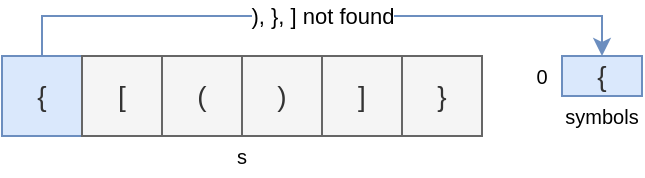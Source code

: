 <mxfile version="26.1.1" pages="6">
  <diagram name="1" id="TUT96Deh3uyYbSw8oWv-">
    <mxGraphModel dx="830" dy="492" grid="1" gridSize="10" guides="1" tooltips="1" connect="1" arrows="1" fold="1" page="1" pageScale="1" pageWidth="400" pageHeight="160" math="0" shadow="0">
      <root>
        <mxCell id="vvGyEgP8zuIIcc9eeisb-0" />
        <mxCell id="vvGyEgP8zuIIcc9eeisb-1" parent="vvGyEgP8zuIIcc9eeisb-0" />
        <mxCell id="EquXxOVp9-vnU-ghKs0S-0" value="), }, ] not found" style="edgeStyle=orthogonalEdgeStyle;rounded=0;orthogonalLoop=1;jettySize=auto;html=1;exitX=0.5;exitY=0;exitDx=0;exitDy=0;entryX=0.5;entryY=0;entryDx=0;entryDy=0;fillColor=#dae8fc;strokeColor=#6c8ebf;" parent="vvGyEgP8zuIIcc9eeisb-1" source="vvGyEgP8zuIIcc9eeisb-2" target="vvGyEgP8zuIIcc9eeisb-8" edge="1">
          <mxGeometry relative="1" as="geometry" />
        </mxCell>
        <mxCell id="vvGyEgP8zuIIcc9eeisb-2" value="{" style="text;html=1;align=center;verticalAlign=middle;whiteSpace=wrap;rounded=0;fillColor=#dae8fc;strokeColor=#6c8ebf;fontSize=14;fontColor=#333333;" parent="vvGyEgP8zuIIcc9eeisb-1" vertex="1">
          <mxGeometry x="40" y="60" width="40" height="40" as="geometry" />
        </mxCell>
        <mxCell id="vvGyEgP8zuIIcc9eeisb-3" value="s" style="text;html=1;align=center;verticalAlign=middle;whiteSpace=wrap;rounded=0;fontSize=10;" parent="vvGyEgP8zuIIcc9eeisb-1" vertex="1">
          <mxGeometry x="40" y="100" width="240" height="20" as="geometry" />
        </mxCell>
        <mxCell id="vvGyEgP8zuIIcc9eeisb-5" value="[" style="text;html=1;align=center;verticalAlign=middle;whiteSpace=wrap;rounded=0;fillColor=#f5f5f5;strokeColor=#666666;fontSize=14;fontColor=#333333;" parent="vvGyEgP8zuIIcc9eeisb-1" vertex="1">
          <mxGeometry x="80" y="60" width="40" height="40" as="geometry" />
        </mxCell>
        <mxCell id="vvGyEgP8zuIIcc9eeisb-6" value=")" style="text;html=1;align=center;verticalAlign=middle;whiteSpace=wrap;rounded=0;fillColor=#f5f5f5;strokeColor=#666666;fontSize=14;fontColor=#333333;" parent="vvGyEgP8zuIIcc9eeisb-1" vertex="1">
          <mxGeometry x="160" y="60" width="40" height="40" as="geometry" />
        </mxCell>
        <mxCell id="vvGyEgP8zuIIcc9eeisb-7" value="]" style="text;html=1;align=center;verticalAlign=middle;whiteSpace=wrap;rounded=0;fillColor=#f5f5f5;strokeColor=#666666;fontSize=14;fontColor=#333333;" parent="vvGyEgP8zuIIcc9eeisb-1" vertex="1">
          <mxGeometry x="200" y="60" width="40" height="40" as="geometry" />
        </mxCell>
        <mxCell id="vvGyEgP8zuIIcc9eeisb-8" value="{" style="text;html=1;align=center;verticalAlign=middle;whiteSpace=wrap;rounded=0;fillColor=#dae8fc;strokeColor=#6c8ebf;fontSize=14;fontColor=#333333;" parent="vvGyEgP8zuIIcc9eeisb-1" vertex="1">
          <mxGeometry x="320" y="60" width="40" height="20" as="geometry" />
        </mxCell>
        <mxCell id="vvGyEgP8zuIIcc9eeisb-9" value="symbols" style="text;html=1;align=center;verticalAlign=middle;whiteSpace=wrap;rounded=0;fontSize=10;" parent="vvGyEgP8zuIIcc9eeisb-1" vertex="1">
          <mxGeometry x="320" y="80" width="40" height="20" as="geometry" />
        </mxCell>
        <mxCell id="NCxehxAxPrXCGWq_pstc-0" value="0" style="text;html=1;align=center;verticalAlign=middle;whiteSpace=wrap;rounded=0;fontSize=10;" parent="vvGyEgP8zuIIcc9eeisb-1" vertex="1">
          <mxGeometry x="300" y="60" width="20" height="20" as="geometry" />
        </mxCell>
        <mxCell id="VQzYNTxQ_YCKh1Uhq0uJ-0" value="}" style="text;html=1;align=center;verticalAlign=middle;whiteSpace=wrap;rounded=0;fillColor=#f5f5f5;strokeColor=#666666;fontSize=14;fontColor=#333333;" vertex="1" parent="vvGyEgP8zuIIcc9eeisb-1">
          <mxGeometry x="240" y="60" width="40" height="40" as="geometry" />
        </mxCell>
        <mxCell id="VQzYNTxQ_YCKh1Uhq0uJ-1" value="(" style="text;html=1;align=center;verticalAlign=middle;whiteSpace=wrap;rounded=0;fillColor=#f5f5f5;strokeColor=#666666;fontSize=14;fontColor=#333333;" vertex="1" parent="vvGyEgP8zuIIcc9eeisb-1">
          <mxGeometry x="120" y="60" width="40" height="40" as="geometry" />
        </mxCell>
      </root>
    </mxGraphModel>
  </diagram>
  <diagram name="2" id="u2_aCGZ_3soSpDEpRv33">
    <mxGraphModel dx="691" dy="410" grid="1" gridSize="10" guides="1" tooltips="1" connect="1" arrows="1" fold="1" page="1" pageScale="1" pageWidth="400" pageHeight="160" math="0" shadow="0">
      <root>
        <mxCell id="NyVdx_eHuI5nzHLB4yrw-0" />
        <mxCell id="NyVdx_eHuI5nzHLB4yrw-1" parent="NyVdx_eHuI5nzHLB4yrw-0" />
        <mxCell id="NyVdx_eHuI5nzHLB4yrw-2" value="), }, ] not found" style="edgeStyle=orthogonalEdgeStyle;rounded=0;orthogonalLoop=1;jettySize=auto;html=1;exitX=0.5;exitY=0;exitDx=0;exitDy=0;entryX=0.5;entryY=0;entryDx=0;entryDy=0;fillColor=#dae8fc;strokeColor=#6c8ebf;" edge="1" parent="NyVdx_eHuI5nzHLB4yrw-1" source="NyVdx_eHuI5nzHLB4yrw-5" target="NyVdx_eHuI5nzHLB4yrw-8">
          <mxGeometry relative="1" as="geometry" />
        </mxCell>
        <mxCell id="NyVdx_eHuI5nzHLB4yrw-3" value="{" style="text;html=1;align=center;verticalAlign=middle;whiteSpace=wrap;rounded=0;fillColor=#f5f5f5;strokeColor=#666666;fontSize=14;fontColor=#333333;" vertex="1" parent="NyVdx_eHuI5nzHLB4yrw-1">
          <mxGeometry x="40" y="60" width="40" height="40" as="geometry" />
        </mxCell>
        <mxCell id="NyVdx_eHuI5nzHLB4yrw-4" value="s" style="text;html=1;align=center;verticalAlign=middle;whiteSpace=wrap;rounded=0;fontSize=10;" vertex="1" parent="NyVdx_eHuI5nzHLB4yrw-1">
          <mxGeometry x="40" y="100" width="240" height="20" as="geometry" />
        </mxCell>
        <mxCell id="NyVdx_eHuI5nzHLB4yrw-5" value="[" style="text;html=1;align=center;verticalAlign=middle;whiteSpace=wrap;rounded=0;fillColor=#dae8fc;strokeColor=#6c8ebf;fontSize=14;fontColor=#333333;" vertex="1" parent="NyVdx_eHuI5nzHLB4yrw-1">
          <mxGeometry x="80" y="60" width="40" height="40" as="geometry" />
        </mxCell>
        <mxCell id="NyVdx_eHuI5nzHLB4yrw-6" value=")" style="text;html=1;align=center;verticalAlign=middle;whiteSpace=wrap;rounded=0;fillColor=#f5f5f5;strokeColor=#666666;fontSize=14;fontColor=#333333;" vertex="1" parent="NyVdx_eHuI5nzHLB4yrw-1">
          <mxGeometry x="160" y="60" width="40" height="40" as="geometry" />
        </mxCell>
        <mxCell id="NyVdx_eHuI5nzHLB4yrw-7" value="]" style="text;html=1;align=center;verticalAlign=middle;whiteSpace=wrap;rounded=0;fillColor=#f5f5f5;strokeColor=#666666;fontSize=14;fontColor=#333333;" vertex="1" parent="NyVdx_eHuI5nzHLB4yrw-1">
          <mxGeometry x="200" y="60" width="40" height="40" as="geometry" />
        </mxCell>
        <mxCell id="NyVdx_eHuI5nzHLB4yrw-8" value="[" style="text;html=1;align=center;verticalAlign=middle;whiteSpace=wrap;rounded=0;fillColor=#dae8fc;strokeColor=#6c8ebf;fontSize=14;fontColor=#333333;" vertex="1" parent="NyVdx_eHuI5nzHLB4yrw-1">
          <mxGeometry x="320" y="60" width="40" height="20" as="geometry" />
        </mxCell>
        <mxCell id="NyVdx_eHuI5nzHLB4yrw-9" value="symbols" style="text;html=1;align=center;verticalAlign=middle;whiteSpace=wrap;rounded=0;fontSize=10;" vertex="1" parent="NyVdx_eHuI5nzHLB4yrw-1">
          <mxGeometry x="320" y="100" width="40" height="20" as="geometry" />
        </mxCell>
        <mxCell id="NyVdx_eHuI5nzHLB4yrw-10" value="0" style="text;html=1;align=center;verticalAlign=middle;whiteSpace=wrap;rounded=0;fontSize=10;" vertex="1" parent="NyVdx_eHuI5nzHLB4yrw-1">
          <mxGeometry x="300" y="80" width="20" height="20" as="geometry" />
        </mxCell>
        <mxCell id="NyVdx_eHuI5nzHLB4yrw-11" value="}" style="text;html=1;align=center;verticalAlign=middle;whiteSpace=wrap;rounded=0;fillColor=#f5f5f5;strokeColor=#666666;fontSize=14;fontColor=#333333;" vertex="1" parent="NyVdx_eHuI5nzHLB4yrw-1">
          <mxGeometry x="240" y="60" width="40" height="40" as="geometry" />
        </mxCell>
        <mxCell id="NyVdx_eHuI5nzHLB4yrw-12" value="(" style="text;html=1;align=center;verticalAlign=middle;whiteSpace=wrap;rounded=0;fillColor=#f5f5f5;strokeColor=#666666;fontSize=14;fontColor=#333333;" vertex="1" parent="NyVdx_eHuI5nzHLB4yrw-1">
          <mxGeometry x="120" y="60" width="40" height="40" as="geometry" />
        </mxCell>
        <mxCell id="Htg_9CAl8AHesih8t99E-0" value="{" style="text;html=1;align=center;verticalAlign=middle;whiteSpace=wrap;rounded=0;fillColor=#f5f5f5;strokeColor=#666666;fontSize=14;fontColor=#333333;" vertex="1" parent="NyVdx_eHuI5nzHLB4yrw-1">
          <mxGeometry x="320" y="80" width="40" height="20" as="geometry" />
        </mxCell>
        <mxCell id="Htg_9CAl8AHesih8t99E-1" value="1" style="text;html=1;align=center;verticalAlign=middle;whiteSpace=wrap;rounded=0;fontSize=10;" vertex="1" parent="NyVdx_eHuI5nzHLB4yrw-1">
          <mxGeometry x="300" y="60" width="20" height="20" as="geometry" />
        </mxCell>
      </root>
    </mxGraphModel>
  </diagram>
  <diagram name="3" id="BKYrbEOQGmD6alri2j_j">
    <mxGraphModel dx="830" dy="492" grid="1" gridSize="10" guides="1" tooltips="1" connect="1" arrows="1" fold="1" page="1" pageScale="1" pageWidth="400" pageHeight="180" math="0" shadow="0">
      <root>
        <mxCell id="v-FyUeDBXIeCn0xMHzSL-0" />
        <mxCell id="v-FyUeDBXIeCn0xMHzSL-1" parent="v-FyUeDBXIeCn0xMHzSL-0" />
        <mxCell id="v-FyUeDBXIeCn0xMHzSL-2" value="), }, ] not found" style="edgeStyle=orthogonalEdgeStyle;rounded=0;orthogonalLoop=1;jettySize=auto;html=1;exitX=0.5;exitY=0;exitDx=0;exitDy=0;entryX=0.5;entryY=0;entryDx=0;entryDy=0;fillColor=#dae8fc;strokeColor=#6c8ebf;" edge="1" parent="v-FyUeDBXIeCn0xMHzSL-1" source="v-FyUeDBXIeCn0xMHzSL-12" target="v-FyUeDBXIeCn0xMHzSL-8">
          <mxGeometry relative="1" as="geometry" />
        </mxCell>
        <mxCell id="v-FyUeDBXIeCn0xMHzSL-3" value="{" style="text;html=1;align=center;verticalAlign=middle;whiteSpace=wrap;rounded=0;fillColor=#f5f5f5;strokeColor=#666666;fontSize=14;fontColor=#333333;" vertex="1" parent="v-FyUeDBXIeCn0xMHzSL-1">
          <mxGeometry x="40" y="60" width="40" height="40" as="geometry" />
        </mxCell>
        <mxCell id="v-FyUeDBXIeCn0xMHzSL-4" value="s" style="text;html=1;align=center;verticalAlign=middle;whiteSpace=wrap;rounded=0;fontSize=10;" vertex="1" parent="v-FyUeDBXIeCn0xMHzSL-1">
          <mxGeometry x="40" y="100" width="240" height="20" as="geometry" />
        </mxCell>
        <mxCell id="v-FyUeDBXIeCn0xMHzSL-5" value="[" style="text;html=1;align=center;verticalAlign=middle;whiteSpace=wrap;rounded=0;fillColor=#f5f5f5;strokeColor=#666666;fontSize=14;fontColor=#333333;" vertex="1" parent="v-FyUeDBXIeCn0xMHzSL-1">
          <mxGeometry x="80" y="60" width="40" height="40" as="geometry" />
        </mxCell>
        <mxCell id="v-FyUeDBXIeCn0xMHzSL-6" value=")" style="text;html=1;align=center;verticalAlign=middle;whiteSpace=wrap;rounded=0;fillColor=#f5f5f5;strokeColor=#666666;fontSize=14;fontColor=#333333;" vertex="1" parent="v-FyUeDBXIeCn0xMHzSL-1">
          <mxGeometry x="160" y="60" width="40" height="40" as="geometry" />
        </mxCell>
        <mxCell id="v-FyUeDBXIeCn0xMHzSL-7" value="]" style="text;html=1;align=center;verticalAlign=middle;whiteSpace=wrap;rounded=0;fillColor=#f5f5f5;strokeColor=#666666;fontSize=14;fontColor=#333333;" vertex="1" parent="v-FyUeDBXIeCn0xMHzSL-1">
          <mxGeometry x="200" y="60" width="40" height="40" as="geometry" />
        </mxCell>
        <mxCell id="v-FyUeDBXIeCn0xMHzSL-8" value="(" style="text;html=1;align=center;verticalAlign=middle;whiteSpace=wrap;rounded=0;fillColor=#dae8fc;strokeColor=#6c8ebf;fontSize=14;fontColor=#333333;" vertex="1" parent="v-FyUeDBXIeCn0xMHzSL-1">
          <mxGeometry x="320" y="60" width="40" height="20" as="geometry" />
        </mxCell>
        <mxCell id="v-FyUeDBXIeCn0xMHzSL-9" value="symbols" style="text;html=1;align=center;verticalAlign=middle;whiteSpace=wrap;rounded=0;fontSize=10;" vertex="1" parent="v-FyUeDBXIeCn0xMHzSL-1">
          <mxGeometry x="320" y="120" width="40" height="20" as="geometry" />
        </mxCell>
        <mxCell id="v-FyUeDBXIeCn0xMHzSL-10" value="2" style="text;html=1;align=center;verticalAlign=middle;whiteSpace=wrap;rounded=0;fontSize=10;" vertex="1" parent="v-FyUeDBXIeCn0xMHzSL-1">
          <mxGeometry x="300" y="60" width="20" height="20" as="geometry" />
        </mxCell>
        <mxCell id="v-FyUeDBXIeCn0xMHzSL-11" value="}" style="text;html=1;align=center;verticalAlign=middle;whiteSpace=wrap;rounded=0;fillColor=#f5f5f5;strokeColor=#666666;fontSize=14;fontColor=#333333;" vertex="1" parent="v-FyUeDBXIeCn0xMHzSL-1">
          <mxGeometry x="240" y="60" width="40" height="40" as="geometry" />
        </mxCell>
        <mxCell id="v-FyUeDBXIeCn0xMHzSL-12" value="(" style="text;html=1;align=center;verticalAlign=middle;whiteSpace=wrap;rounded=0;fillColor=#dae8fc;strokeColor=#6c8ebf;fontSize=14;fontColor=#333333;" vertex="1" parent="v-FyUeDBXIeCn0xMHzSL-1">
          <mxGeometry x="120" y="60" width="40" height="40" as="geometry" />
        </mxCell>
        <mxCell id="v-FyUeDBXIeCn0xMHzSL-13" value="{" style="text;html=1;align=center;verticalAlign=middle;whiteSpace=wrap;rounded=0;fillColor=#f5f5f5;strokeColor=#666666;fontSize=14;fontColor=#333333;" vertex="1" parent="v-FyUeDBXIeCn0xMHzSL-1">
          <mxGeometry x="320" y="100" width="40" height="20" as="geometry" />
        </mxCell>
        <mxCell id="v-FyUeDBXIeCn0xMHzSL-14" value="1" style="text;html=1;align=center;verticalAlign=middle;whiteSpace=wrap;rounded=0;fontSize=10;" vertex="1" parent="v-FyUeDBXIeCn0xMHzSL-1">
          <mxGeometry x="300" y="80" width="20" height="20" as="geometry" />
        </mxCell>
        <mxCell id="kLt7ehEc1bctzdeoLlGL-0" value="0" style="text;html=1;align=center;verticalAlign=middle;whiteSpace=wrap;rounded=0;fontSize=10;" vertex="1" parent="v-FyUeDBXIeCn0xMHzSL-1">
          <mxGeometry x="300" y="100" width="20" height="20" as="geometry" />
        </mxCell>
        <mxCell id="kLt7ehEc1bctzdeoLlGL-1" value="[" style="text;html=1;align=center;verticalAlign=middle;whiteSpace=wrap;rounded=0;fillColor=#f5f5f5;strokeColor=#666666;fontSize=14;fontColor=#333333;" vertex="1" parent="v-FyUeDBXIeCn0xMHzSL-1">
          <mxGeometry x="320" y="80" width="40" height="20" as="geometry" />
        </mxCell>
      </root>
    </mxGraphModel>
  </diagram>
  <diagram name="4" id="qWO5Neh8pbd2ZLdWyN-6">
    <mxGraphModel dx="830" dy="492" grid="1" gridSize="10" guides="1" tooltips="1" connect="1" arrows="1" fold="1" page="1" pageScale="1" pageWidth="400" pageHeight="180" math="0" shadow="0">
      <root>
        <mxCell id="AAuibJWm-0RyjIxBqLBK-0" />
        <mxCell id="AAuibJWm-0RyjIxBqLBK-1" parent="AAuibJWm-0RyjIxBqLBK-0" />
        <mxCell id="AAuibJWm-0RyjIxBqLBK-2" value="), }, ] found" style="edgeStyle=orthogonalEdgeStyle;rounded=0;orthogonalLoop=1;jettySize=auto;html=1;exitX=0.5;exitY=0;exitDx=0;exitDy=0;entryX=0.5;entryY=0;entryDx=0;entryDy=0;fillColor=#dae8fc;strokeColor=#6c8ebf;" edge="1" parent="AAuibJWm-0RyjIxBqLBK-1" source="AAuibJWm-0RyjIxBqLBK-6" target="AAuibJWm-0RyjIxBqLBK-8">
          <mxGeometry relative="1" as="geometry" />
        </mxCell>
        <mxCell id="AAuibJWm-0RyjIxBqLBK-3" value="{" style="text;html=1;align=center;verticalAlign=middle;whiteSpace=wrap;rounded=0;fillColor=#f5f5f5;strokeColor=#666666;fontSize=14;fontColor=#333333;" vertex="1" parent="AAuibJWm-0RyjIxBqLBK-1">
          <mxGeometry x="40" y="60" width="40" height="40" as="geometry" />
        </mxCell>
        <mxCell id="AAuibJWm-0RyjIxBqLBK-4" value="s" style="text;html=1;align=center;verticalAlign=middle;whiteSpace=wrap;rounded=0;fontSize=10;" vertex="1" parent="AAuibJWm-0RyjIxBqLBK-1">
          <mxGeometry x="40" y="100" width="240" height="20" as="geometry" />
        </mxCell>
        <mxCell id="AAuibJWm-0RyjIxBqLBK-5" value="[" style="text;html=1;align=center;verticalAlign=middle;whiteSpace=wrap;rounded=0;fillColor=#f5f5f5;strokeColor=#666666;fontSize=14;fontColor=#333333;" vertex="1" parent="AAuibJWm-0RyjIxBqLBK-1">
          <mxGeometry x="80" y="60" width="40" height="40" as="geometry" />
        </mxCell>
        <mxCell id="AAuibJWm-0RyjIxBqLBK-6" value=")" style="text;html=1;align=center;verticalAlign=middle;whiteSpace=wrap;rounded=0;fillColor=#dae8fc;strokeColor=#6c8ebf;fontSize=14;fontColor=#333333;" vertex="1" parent="AAuibJWm-0RyjIxBqLBK-1">
          <mxGeometry x="160" y="60" width="40" height="40" as="geometry" />
        </mxCell>
        <mxCell id="AAuibJWm-0RyjIxBqLBK-7" value="]" style="text;html=1;align=center;verticalAlign=middle;whiteSpace=wrap;rounded=0;fillColor=#f5f5f5;strokeColor=#666666;fontSize=14;fontColor=#333333;" vertex="1" parent="AAuibJWm-0RyjIxBqLBK-1">
          <mxGeometry x="200" y="60" width="40" height="40" as="geometry" />
        </mxCell>
        <mxCell id="AAuibJWm-0RyjIxBqLBK-8" value="(" style="text;html=1;align=center;verticalAlign=middle;whiteSpace=wrap;rounded=0;fillColor=#d5e8d4;strokeColor=#82b366;fontSize=14;fontColor=#333333;" vertex="1" parent="AAuibJWm-0RyjIxBqLBK-1">
          <mxGeometry x="320" y="60" width="40" height="20" as="geometry" />
        </mxCell>
        <mxCell id="AAuibJWm-0RyjIxBqLBK-9" value="symbols" style="text;html=1;align=center;verticalAlign=middle;whiteSpace=wrap;rounded=0;fontSize=10;" vertex="1" parent="AAuibJWm-0RyjIxBqLBK-1">
          <mxGeometry x="320" y="120" width="40" height="20" as="geometry" />
        </mxCell>
        <mxCell id="AAuibJWm-0RyjIxBqLBK-10" value="2" style="text;html=1;align=center;verticalAlign=middle;whiteSpace=wrap;rounded=0;fontSize=10;" vertex="1" parent="AAuibJWm-0RyjIxBqLBK-1">
          <mxGeometry x="300" y="60" width="20" height="20" as="geometry" />
        </mxCell>
        <mxCell id="AAuibJWm-0RyjIxBqLBK-11" value="}" style="text;html=1;align=center;verticalAlign=middle;whiteSpace=wrap;rounded=0;fillColor=#f5f5f5;strokeColor=#666666;fontSize=14;fontColor=#333333;" vertex="1" parent="AAuibJWm-0RyjIxBqLBK-1">
          <mxGeometry x="240" y="60" width="40" height="40" as="geometry" />
        </mxCell>
        <mxCell id="AAuibJWm-0RyjIxBqLBK-12" value="(" style="text;html=1;align=center;verticalAlign=middle;whiteSpace=wrap;rounded=0;fillColor=#f5f5f5;strokeColor=#666666;fontSize=14;fontColor=#333333;" vertex="1" parent="AAuibJWm-0RyjIxBqLBK-1">
          <mxGeometry x="120" y="60" width="40" height="40" as="geometry" />
        </mxCell>
        <mxCell id="AAuibJWm-0RyjIxBqLBK-13" value="{" style="text;html=1;align=center;verticalAlign=middle;whiteSpace=wrap;rounded=0;fillColor=#f5f5f5;strokeColor=#666666;fontSize=14;fontColor=#333333;" vertex="1" parent="AAuibJWm-0RyjIxBqLBK-1">
          <mxGeometry x="320" y="100" width="40" height="20" as="geometry" />
        </mxCell>
        <mxCell id="AAuibJWm-0RyjIxBqLBK-14" value="1" style="text;html=1;align=center;verticalAlign=middle;whiteSpace=wrap;rounded=0;fontSize=10;" vertex="1" parent="AAuibJWm-0RyjIxBqLBK-1">
          <mxGeometry x="300" y="80" width="20" height="20" as="geometry" />
        </mxCell>
        <mxCell id="AAuibJWm-0RyjIxBqLBK-15" value="0" style="text;html=1;align=center;verticalAlign=middle;whiteSpace=wrap;rounded=0;fontSize=10;" vertex="1" parent="AAuibJWm-0RyjIxBqLBK-1">
          <mxGeometry x="300" y="100" width="20" height="20" as="geometry" />
        </mxCell>
        <mxCell id="AAuibJWm-0RyjIxBqLBK-16" value="[" style="text;html=1;align=center;verticalAlign=middle;whiteSpace=wrap;rounded=0;fillColor=#f5f5f5;strokeColor=#666666;fontSize=14;fontColor=#333333;" vertex="1" parent="AAuibJWm-0RyjIxBqLBK-1">
          <mxGeometry x="320" y="80" width="40" height="20" as="geometry" />
        </mxCell>
      </root>
    </mxGraphModel>
  </diagram>
  <diagram name="5" id="Qa9JULdpJcKLaygJFY8s">
    <mxGraphModel dx="576" dy="342" grid="1" gridSize="10" guides="1" tooltips="1" connect="1" arrows="1" fold="1" page="1" pageScale="1" pageWidth="400" pageHeight="160" math="0" shadow="0">
      <root>
        <mxCell id="RuOzWV2k_LplBXgbYurg-0" />
        <mxCell id="RuOzWV2k_LplBXgbYurg-1" parent="RuOzWV2k_LplBXgbYurg-0" />
        <mxCell id="RuOzWV2k_LplBXgbYurg-2" value="), }, ] found" style="edgeStyle=orthogonalEdgeStyle;rounded=0;orthogonalLoop=1;jettySize=auto;html=1;exitX=0.5;exitY=0;exitDx=0;exitDy=0;entryX=0.5;entryY=0;entryDx=0;entryDy=0;fillColor=#dae8fc;strokeColor=#6c8ebf;" edge="1" parent="RuOzWV2k_LplBXgbYurg-1" source="RuOzWV2k_LplBXgbYurg-7" target="RuOzWV2k_LplBXgbYurg-8">
          <mxGeometry relative="1" as="geometry" />
        </mxCell>
        <mxCell id="RuOzWV2k_LplBXgbYurg-3" value="{" style="text;html=1;align=center;verticalAlign=middle;whiteSpace=wrap;rounded=0;fillColor=#f5f5f5;strokeColor=#666666;fontSize=14;fontColor=#333333;" vertex="1" parent="RuOzWV2k_LplBXgbYurg-1">
          <mxGeometry x="40" y="60" width="40" height="40" as="geometry" />
        </mxCell>
        <mxCell id="RuOzWV2k_LplBXgbYurg-4" value="s" style="text;html=1;align=center;verticalAlign=middle;whiteSpace=wrap;rounded=0;fontSize=10;" vertex="1" parent="RuOzWV2k_LplBXgbYurg-1">
          <mxGeometry x="40" y="100" width="240" height="20" as="geometry" />
        </mxCell>
        <mxCell id="RuOzWV2k_LplBXgbYurg-5" value="[" style="text;html=1;align=center;verticalAlign=middle;whiteSpace=wrap;rounded=0;fillColor=#f5f5f5;strokeColor=#666666;fontSize=14;fontColor=#333333;" vertex="1" parent="RuOzWV2k_LplBXgbYurg-1">
          <mxGeometry x="80" y="60" width="40" height="40" as="geometry" />
        </mxCell>
        <mxCell id="RuOzWV2k_LplBXgbYurg-6" value=")" style="text;html=1;align=center;verticalAlign=middle;whiteSpace=wrap;rounded=0;fillColor=#f5f5f5;strokeColor=#666666;fontSize=14;fontColor=#333333;" vertex="1" parent="RuOzWV2k_LplBXgbYurg-1">
          <mxGeometry x="160" y="60" width="40" height="40" as="geometry" />
        </mxCell>
        <mxCell id="RuOzWV2k_LplBXgbYurg-7" value="]" style="text;html=1;align=center;verticalAlign=middle;whiteSpace=wrap;rounded=0;fillColor=#dae8fc;strokeColor=#6c8ebf;fontSize=14;fontColor=#333333;" vertex="1" parent="RuOzWV2k_LplBXgbYurg-1">
          <mxGeometry x="200" y="60" width="40" height="40" as="geometry" />
        </mxCell>
        <mxCell id="RuOzWV2k_LplBXgbYurg-8" value="[" style="text;html=1;align=center;verticalAlign=middle;whiteSpace=wrap;rounded=0;fillColor=#d5e8d4;strokeColor=#82b366;fontSize=14;fontColor=#333333;" vertex="1" parent="RuOzWV2k_LplBXgbYurg-1">
          <mxGeometry x="320" y="60" width="40" height="20" as="geometry" />
        </mxCell>
        <mxCell id="RuOzWV2k_LplBXgbYurg-9" value="symbols" style="text;html=1;align=center;verticalAlign=middle;whiteSpace=wrap;rounded=0;fontSize=10;" vertex="1" parent="RuOzWV2k_LplBXgbYurg-1">
          <mxGeometry x="320" y="100" width="40" height="20" as="geometry" />
        </mxCell>
        <mxCell id="RuOzWV2k_LplBXgbYurg-10" value="1" style="text;html=1;align=center;verticalAlign=middle;whiteSpace=wrap;rounded=0;fontSize=10;" vertex="1" parent="RuOzWV2k_LplBXgbYurg-1">
          <mxGeometry x="300" y="60" width="20" height="20" as="geometry" />
        </mxCell>
        <mxCell id="RuOzWV2k_LplBXgbYurg-11" value="}" style="text;html=1;align=center;verticalAlign=middle;whiteSpace=wrap;rounded=0;fillColor=#f5f5f5;strokeColor=#666666;fontSize=14;fontColor=#333333;" vertex="1" parent="RuOzWV2k_LplBXgbYurg-1">
          <mxGeometry x="240" y="60" width="40" height="40" as="geometry" />
        </mxCell>
        <mxCell id="RuOzWV2k_LplBXgbYurg-12" value="(" style="text;html=1;align=center;verticalAlign=middle;whiteSpace=wrap;rounded=0;fillColor=#f5f5f5;strokeColor=#666666;fontSize=14;fontColor=#333333;" vertex="1" parent="RuOzWV2k_LplBXgbYurg-1">
          <mxGeometry x="120" y="60" width="40" height="40" as="geometry" />
        </mxCell>
        <mxCell id="RuOzWV2k_LplBXgbYurg-14" value="0" style="text;html=1;align=center;verticalAlign=middle;whiteSpace=wrap;rounded=0;fontSize=10;" vertex="1" parent="RuOzWV2k_LplBXgbYurg-1">
          <mxGeometry x="300" y="80" width="20" height="20" as="geometry" />
        </mxCell>
        <mxCell id="RuOzWV2k_LplBXgbYurg-16" value="{" style="text;html=1;align=center;verticalAlign=middle;whiteSpace=wrap;rounded=0;fillColor=#f5f5f5;strokeColor=#666666;fontSize=14;fontColor=#333333;" vertex="1" parent="RuOzWV2k_LplBXgbYurg-1">
          <mxGeometry x="320" y="80" width="40" height="20" as="geometry" />
        </mxCell>
      </root>
    </mxGraphModel>
  </diagram>
  <diagram name="6" id="24sw3KY0D1mL_U4iVuj6">
    <mxGraphModel dx="830" dy="492" grid="1" gridSize="10" guides="1" tooltips="1" connect="1" arrows="1" fold="1" page="1" pageScale="1" pageWidth="400" pageHeight="160" math="0" shadow="0">
      <root>
        <mxCell id="8B67HlUuTSWrCWWa8MDJ-0" />
        <mxCell id="8B67HlUuTSWrCWWa8MDJ-1" parent="8B67HlUuTSWrCWWa8MDJ-0" />
        <mxCell id="8B67HlUuTSWrCWWa8MDJ-2" value="), }, ] found" style="edgeStyle=orthogonalEdgeStyle;rounded=0;orthogonalLoop=1;jettySize=auto;html=1;exitX=0.5;exitY=0;exitDx=0;exitDy=0;entryX=0.5;entryY=0;entryDx=0;entryDy=0;fillColor=#dae8fc;strokeColor=#6c8ebf;" edge="1" parent="8B67HlUuTSWrCWWa8MDJ-1" source="8B67HlUuTSWrCWWa8MDJ-11" target="8B67HlUuTSWrCWWa8MDJ-8">
          <mxGeometry relative="1" as="geometry" />
        </mxCell>
        <mxCell id="8B67HlUuTSWrCWWa8MDJ-3" value="{" style="text;html=1;align=center;verticalAlign=middle;whiteSpace=wrap;rounded=0;fillColor=#f5f5f5;strokeColor=#666666;fontSize=14;fontColor=#333333;" vertex="1" parent="8B67HlUuTSWrCWWa8MDJ-1">
          <mxGeometry x="40" y="60" width="40" height="40" as="geometry" />
        </mxCell>
        <mxCell id="8B67HlUuTSWrCWWa8MDJ-4" value="s" style="text;html=1;align=center;verticalAlign=middle;whiteSpace=wrap;rounded=0;fontSize=10;" vertex="1" parent="8B67HlUuTSWrCWWa8MDJ-1">
          <mxGeometry x="40" y="100" width="240" height="20" as="geometry" />
        </mxCell>
        <mxCell id="8B67HlUuTSWrCWWa8MDJ-5" value="[" style="text;html=1;align=center;verticalAlign=middle;whiteSpace=wrap;rounded=0;fillColor=#f5f5f5;strokeColor=#666666;fontSize=14;fontColor=#333333;" vertex="1" parent="8B67HlUuTSWrCWWa8MDJ-1">
          <mxGeometry x="80" y="60" width="40" height="40" as="geometry" />
        </mxCell>
        <mxCell id="8B67HlUuTSWrCWWa8MDJ-6" value=")" style="text;html=1;align=center;verticalAlign=middle;whiteSpace=wrap;rounded=0;fillColor=#f5f5f5;strokeColor=#666666;fontSize=14;fontColor=#333333;" vertex="1" parent="8B67HlUuTSWrCWWa8MDJ-1">
          <mxGeometry x="160" y="60" width="40" height="40" as="geometry" />
        </mxCell>
        <mxCell id="8B67HlUuTSWrCWWa8MDJ-7" value="]" style="text;html=1;align=center;verticalAlign=middle;whiteSpace=wrap;rounded=0;fontSize=14;fillColor=#f5f5f5;fontColor=#333333;strokeColor=#666666;" vertex="1" parent="8B67HlUuTSWrCWWa8MDJ-1">
          <mxGeometry x="200" y="60" width="40" height="40" as="geometry" />
        </mxCell>
        <mxCell id="8B67HlUuTSWrCWWa8MDJ-8" value="{" style="text;html=1;align=center;verticalAlign=middle;whiteSpace=wrap;rounded=0;fillColor=#d5e8d4;strokeColor=#82b366;fontSize=14;fontColor=#333333;" vertex="1" parent="8B67HlUuTSWrCWWa8MDJ-1">
          <mxGeometry x="320" y="60" width="40" height="20" as="geometry" />
        </mxCell>
        <mxCell id="8B67HlUuTSWrCWWa8MDJ-9" value="symbols" style="text;html=1;align=center;verticalAlign=middle;whiteSpace=wrap;rounded=0;fontSize=10;" vertex="1" parent="8B67HlUuTSWrCWWa8MDJ-1">
          <mxGeometry x="320" y="80" width="40" height="20" as="geometry" />
        </mxCell>
        <mxCell id="8B67HlUuTSWrCWWa8MDJ-10" value="0" style="text;html=1;align=center;verticalAlign=middle;whiteSpace=wrap;rounded=0;fontSize=10;" vertex="1" parent="8B67HlUuTSWrCWWa8MDJ-1">
          <mxGeometry x="300" y="60" width="20" height="20" as="geometry" />
        </mxCell>
        <mxCell id="8B67HlUuTSWrCWWa8MDJ-11" value="}" style="text;html=1;align=center;verticalAlign=middle;whiteSpace=wrap;rounded=0;fillColor=#dae8fc;strokeColor=#6c8ebf;fontSize=14;fontColor=#333333;" vertex="1" parent="8B67HlUuTSWrCWWa8MDJ-1">
          <mxGeometry x="240" y="60" width="40" height="40" as="geometry" />
        </mxCell>
        <mxCell id="8B67HlUuTSWrCWWa8MDJ-12" value="(" style="text;html=1;align=center;verticalAlign=middle;whiteSpace=wrap;rounded=0;fillColor=#f5f5f5;strokeColor=#666666;fontSize=14;fontColor=#333333;" vertex="1" parent="8B67HlUuTSWrCWWa8MDJ-1">
          <mxGeometry x="120" y="60" width="40" height="40" as="geometry" />
        </mxCell>
      </root>
    </mxGraphModel>
  </diagram>
</mxfile>
